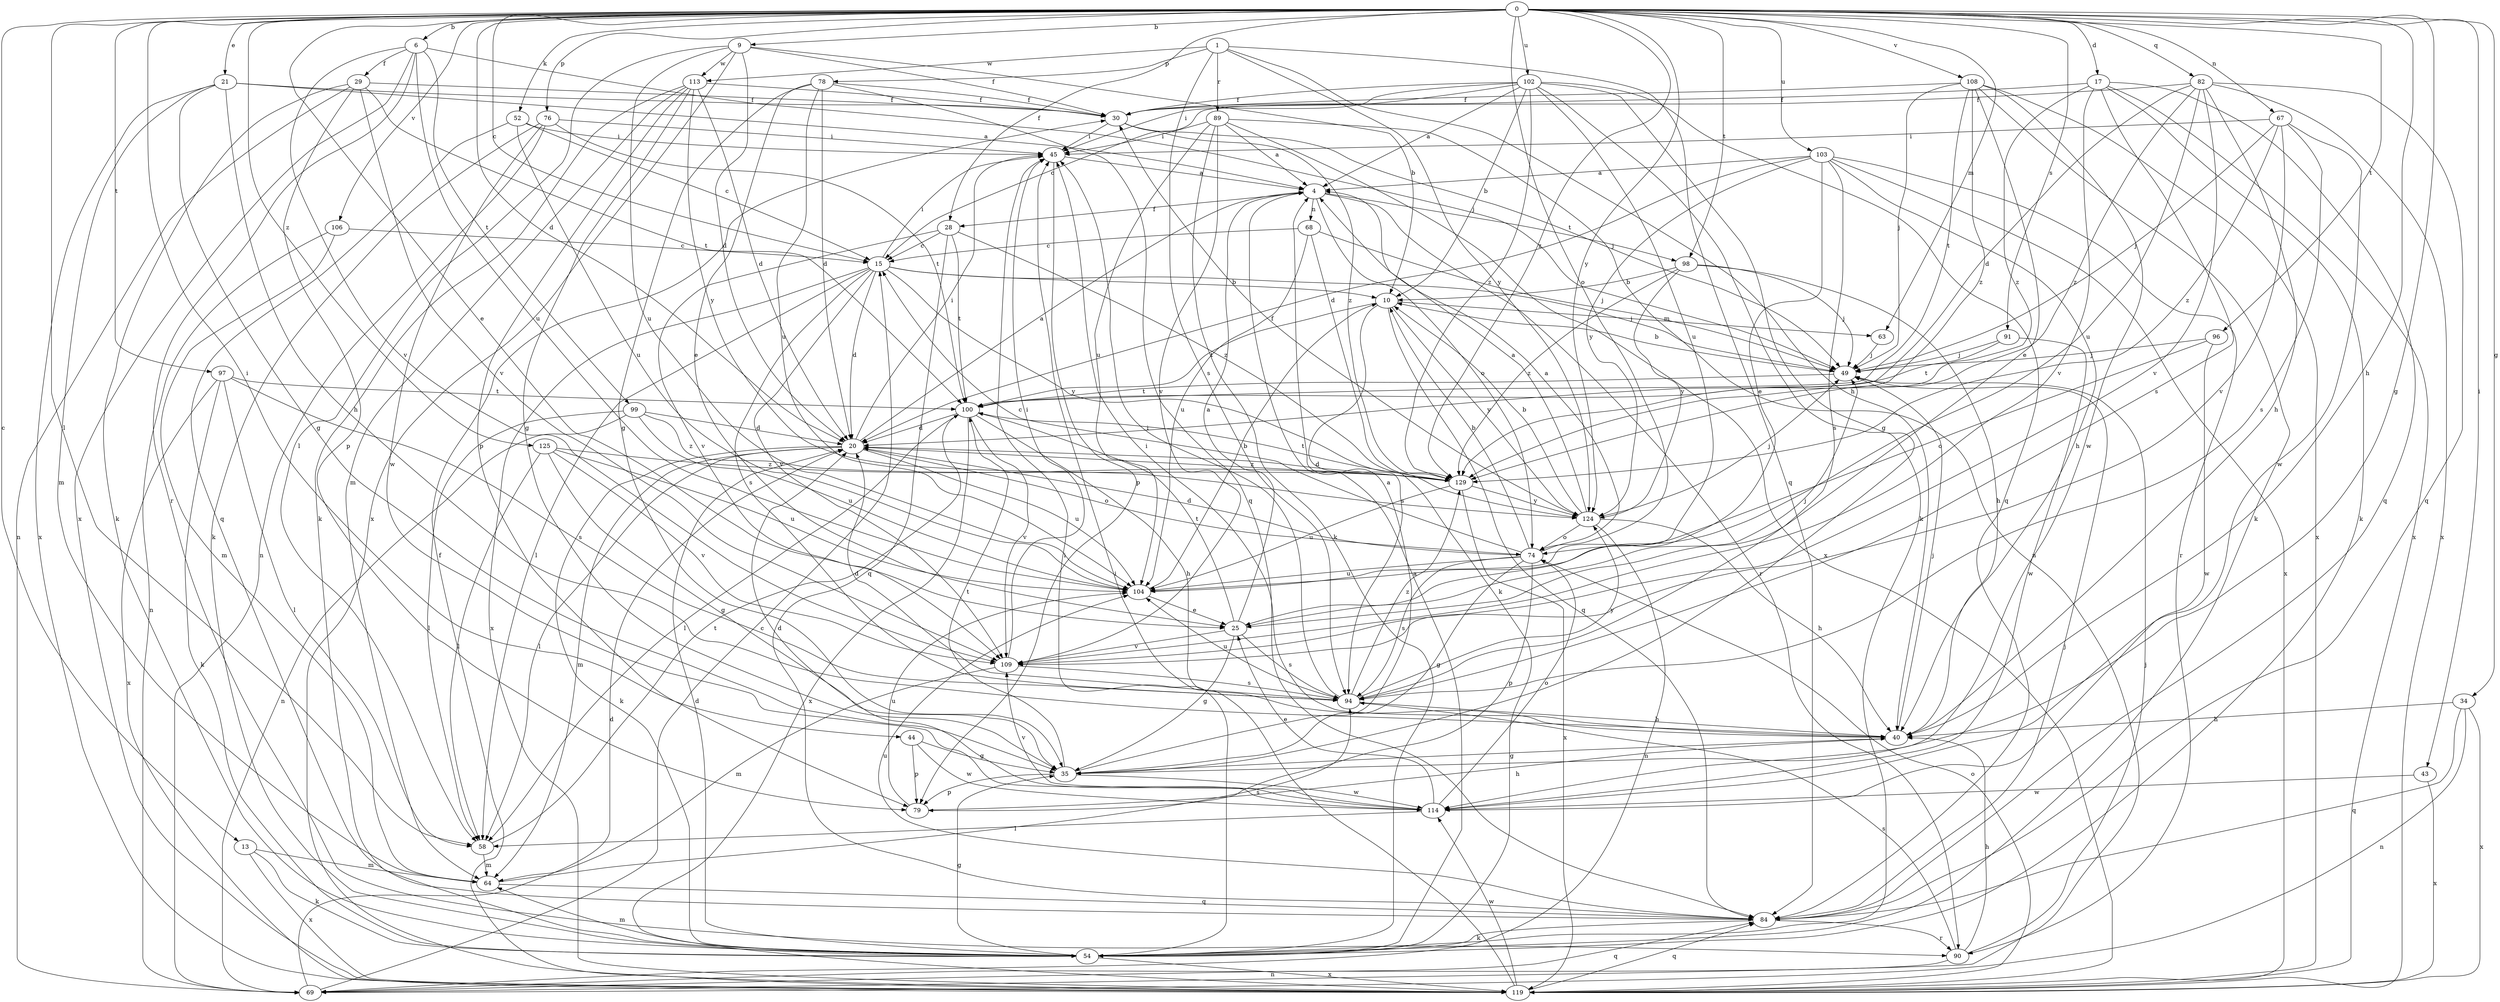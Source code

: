 strict digraph  {
0;
1;
4;
6;
9;
10;
13;
15;
17;
20;
21;
25;
28;
29;
30;
34;
35;
40;
43;
44;
45;
49;
52;
54;
58;
63;
64;
67;
68;
69;
74;
76;
78;
79;
82;
84;
89;
90;
91;
94;
96;
97;
98;
99;
100;
102;
103;
104;
106;
108;
109;
113;
114;
119;
124;
125;
129;
0 -> 6  [label=b];
0 -> 9  [label=b];
0 -> 13  [label=c];
0 -> 15  [label=c];
0 -> 17  [label=d];
0 -> 20  [label=d];
0 -> 21  [label=e];
0 -> 25  [label=e];
0 -> 28  [label=f];
0 -> 34  [label=g];
0 -> 35  [label=g];
0 -> 40  [label=h];
0 -> 43  [label=i];
0 -> 44  [label=i];
0 -> 52  [label=k];
0 -> 58  [label=l];
0 -> 63  [label=m];
0 -> 67  [label=n];
0 -> 74  [label=o];
0 -> 76  [label=p];
0 -> 82  [label=q];
0 -> 91  [label=s];
0 -> 96  [label=t];
0 -> 97  [label=t];
0 -> 98  [label=t];
0 -> 102  [label=u];
0 -> 103  [label=u];
0 -> 106  [label=v];
0 -> 108  [label=v];
0 -> 124  [label=y];
0 -> 125  [label=z];
0 -> 129  [label=z];
1 -> 40  [label=h];
1 -> 78  [label=p];
1 -> 84  [label=q];
1 -> 89  [label=r];
1 -> 94  [label=s];
1 -> 113  [label=w];
1 -> 124  [label=y];
4 -> 28  [label=f];
4 -> 68  [label=n];
4 -> 74  [label=o];
4 -> 90  [label=r];
4 -> 98  [label=t];
6 -> 29  [label=f];
6 -> 49  [label=j];
6 -> 90  [label=r];
6 -> 99  [label=t];
6 -> 104  [label=u];
6 -> 109  [label=v];
6 -> 119  [label=x];
9 -> 10  [label=b];
9 -> 20  [label=d];
9 -> 30  [label=f];
9 -> 58  [label=l];
9 -> 104  [label=u];
9 -> 113  [label=w];
9 -> 119  [label=x];
10 -> 63  [label=m];
10 -> 84  [label=q];
10 -> 94  [label=s];
10 -> 100  [label=t];
10 -> 124  [label=y];
13 -> 54  [label=k];
13 -> 64  [label=m];
13 -> 119  [label=x];
15 -> 10  [label=b];
15 -> 20  [label=d];
15 -> 45  [label=i];
15 -> 49  [label=j];
15 -> 58  [label=l];
15 -> 94  [label=s];
15 -> 109  [label=v];
15 -> 119  [label=x];
15 -> 124  [label=y];
17 -> 30  [label=f];
17 -> 54  [label=k];
17 -> 84  [label=q];
17 -> 94  [label=s];
17 -> 109  [label=v];
17 -> 119  [label=x];
17 -> 129  [label=z];
20 -> 4  [label=a];
20 -> 45  [label=i];
20 -> 54  [label=k];
20 -> 58  [label=l];
20 -> 64  [label=m];
20 -> 74  [label=o];
20 -> 104  [label=u];
20 -> 129  [label=z];
21 -> 4  [label=a];
21 -> 30  [label=f];
21 -> 35  [label=g];
21 -> 40  [label=h];
21 -> 64  [label=m];
21 -> 119  [label=x];
25 -> 4  [label=a];
25 -> 35  [label=g];
25 -> 49  [label=j];
25 -> 94  [label=s];
25 -> 100  [label=t];
25 -> 109  [label=v];
28 -> 15  [label=c];
28 -> 84  [label=q];
28 -> 100  [label=t];
28 -> 109  [label=v];
28 -> 129  [label=z];
29 -> 30  [label=f];
29 -> 54  [label=k];
29 -> 69  [label=n];
29 -> 79  [label=p];
29 -> 100  [label=t];
29 -> 109  [label=v];
30 -> 45  [label=i];
30 -> 49  [label=j];
30 -> 129  [label=z];
34 -> 40  [label=h];
34 -> 69  [label=n];
34 -> 84  [label=q];
34 -> 119  [label=x];
35 -> 4  [label=a];
35 -> 79  [label=p];
35 -> 100  [label=t];
35 -> 114  [label=w];
40 -> 35  [label=g];
40 -> 45  [label=i];
40 -> 49  [label=j];
43 -> 114  [label=w];
43 -> 119  [label=x];
44 -> 35  [label=g];
44 -> 79  [label=p];
44 -> 114  [label=w];
45 -> 4  [label=a];
45 -> 79  [label=p];
49 -> 10  [label=b];
49 -> 100  [label=t];
52 -> 15  [label=c];
52 -> 45  [label=i];
52 -> 84  [label=q];
52 -> 104  [label=u];
54 -> 4  [label=a];
54 -> 20  [label=d];
54 -> 35  [label=g];
54 -> 45  [label=i];
54 -> 64  [label=m];
54 -> 119  [label=x];
58 -> 64  [label=m];
58 -> 100  [label=t];
63 -> 49  [label=j];
64 -> 84  [label=q];
64 -> 94  [label=s];
67 -> 45  [label=i];
67 -> 49  [label=j];
67 -> 94  [label=s];
67 -> 109  [label=v];
67 -> 114  [label=w];
67 -> 129  [label=z];
68 -> 15  [label=c];
68 -> 49  [label=j];
68 -> 54  [label=k];
68 -> 104  [label=u];
69 -> 15  [label=c];
69 -> 20  [label=d];
69 -> 84  [label=q];
74 -> 4  [label=a];
74 -> 10  [label=b];
74 -> 15  [label=c];
74 -> 20  [label=d];
74 -> 35  [label=g];
74 -> 79  [label=p];
74 -> 94  [label=s];
74 -> 104  [label=u];
76 -> 45  [label=i];
76 -> 54  [label=k];
76 -> 69  [label=n];
76 -> 100  [label=t];
76 -> 114  [label=w];
78 -> 20  [label=d];
78 -> 25  [label=e];
78 -> 30  [label=f];
78 -> 35  [label=g];
78 -> 84  [label=q];
78 -> 104  [label=u];
79 -> 40  [label=h];
79 -> 104  [label=u];
82 -> 20  [label=d];
82 -> 30  [label=f];
82 -> 40  [label=h];
82 -> 84  [label=q];
82 -> 104  [label=u];
82 -> 109  [label=v];
82 -> 119  [label=x];
82 -> 129  [label=z];
84 -> 49  [label=j];
84 -> 54  [label=k];
84 -> 90  [label=r];
84 -> 104  [label=u];
89 -> 4  [label=a];
89 -> 45  [label=i];
89 -> 54  [label=k];
89 -> 69  [label=n];
89 -> 104  [label=u];
89 -> 109  [label=v];
89 -> 119  [label=x];
90 -> 40  [label=h];
90 -> 49  [label=j];
90 -> 69  [label=n];
90 -> 94  [label=s];
91 -> 49  [label=j];
91 -> 100  [label=t];
91 -> 114  [label=w];
94 -> 20  [label=d];
94 -> 40  [label=h];
94 -> 45  [label=i];
94 -> 104  [label=u];
94 -> 124  [label=y];
94 -> 129  [label=z];
96 -> 49  [label=j];
96 -> 74  [label=o];
96 -> 114  [label=w];
97 -> 54  [label=k];
97 -> 58  [label=l];
97 -> 94  [label=s];
97 -> 100  [label=t];
97 -> 119  [label=x];
98 -> 10  [label=b];
98 -> 40  [label=h];
98 -> 49  [label=j];
98 -> 124  [label=y];
98 -> 129  [label=z];
99 -> 20  [label=d];
99 -> 58  [label=l];
99 -> 69  [label=n];
99 -> 104  [label=u];
99 -> 129  [label=z];
100 -> 20  [label=d];
100 -> 40  [label=h];
100 -> 58  [label=l];
100 -> 109  [label=v];
100 -> 119  [label=x];
102 -> 4  [label=a];
102 -> 10  [label=b];
102 -> 15  [label=c];
102 -> 30  [label=f];
102 -> 35  [label=g];
102 -> 45  [label=i];
102 -> 54  [label=k];
102 -> 84  [label=q];
102 -> 104  [label=u];
102 -> 129  [label=z];
103 -> 4  [label=a];
103 -> 20  [label=d];
103 -> 25  [label=e];
103 -> 40  [label=h];
103 -> 90  [label=r];
103 -> 94  [label=s];
103 -> 119  [label=x];
103 -> 124  [label=y];
104 -> 10  [label=b];
104 -> 25  [label=e];
106 -> 15  [label=c];
106 -> 64  [label=m];
106 -> 69  [label=n];
108 -> 25  [label=e];
108 -> 30  [label=f];
108 -> 49  [label=j];
108 -> 54  [label=k];
108 -> 100  [label=t];
108 -> 114  [label=w];
108 -> 119  [label=x];
108 -> 129  [label=z];
109 -> 45  [label=i];
109 -> 64  [label=m];
109 -> 94  [label=s];
113 -> 20  [label=d];
113 -> 30  [label=f];
113 -> 35  [label=g];
113 -> 54  [label=k];
113 -> 64  [label=m];
113 -> 79  [label=p];
113 -> 124  [label=y];
114 -> 20  [label=d];
114 -> 25  [label=e];
114 -> 58  [label=l];
114 -> 74  [label=o];
114 -> 109  [label=v];
119 -> 30  [label=f];
119 -> 45  [label=i];
119 -> 74  [label=o];
119 -> 84  [label=q];
119 -> 114  [label=w];
124 -> 4  [label=a];
124 -> 10  [label=b];
124 -> 30  [label=f];
124 -> 40  [label=h];
124 -> 49  [label=j];
124 -> 69  [label=n];
124 -> 74  [label=o];
125 -> 35  [label=g];
125 -> 58  [label=l];
125 -> 104  [label=u];
125 -> 109  [label=v];
125 -> 129  [label=z];
129 -> 20  [label=d];
129 -> 100  [label=t];
129 -> 104  [label=u];
129 -> 119  [label=x];
129 -> 124  [label=y];
}
